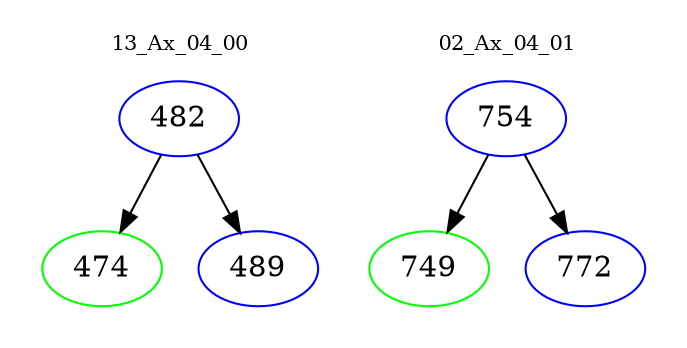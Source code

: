 digraph{
subgraph cluster_0 {
color = white
label = "13_Ax_04_00";
fontsize=10;
T0_482 [label="482", color="blue"]
T0_482 -> T0_474 [color="black"]
T0_474 [label="474", color="green"]
T0_482 -> T0_489 [color="black"]
T0_489 [label="489", color="blue"]
}
subgraph cluster_1 {
color = white
label = "02_Ax_04_01";
fontsize=10;
T1_754 [label="754", color="blue"]
T1_754 -> T1_749 [color="black"]
T1_749 [label="749", color="green"]
T1_754 -> T1_772 [color="black"]
T1_772 [label="772", color="blue"]
}
}
